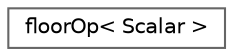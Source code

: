 digraph "Graphical Class Hierarchy"
{
 // LATEX_PDF_SIZE
  bgcolor="transparent";
  edge [fontname=Helvetica,fontsize=10,labelfontname=Helvetica,labelfontsize=10];
  node [fontname=Helvetica,fontsize=10,shape=box,height=0.2,width=0.4];
  rankdir="LR";
  Node0 [id="Node000000",label="floorOp\< Scalar \>",height=0.2,width=0.4,color="grey40", fillcolor="white", style="filled",URL="$structFoam_1_1floorOp_3_01Scalar_01_4.html",tooltip=" "];
}
